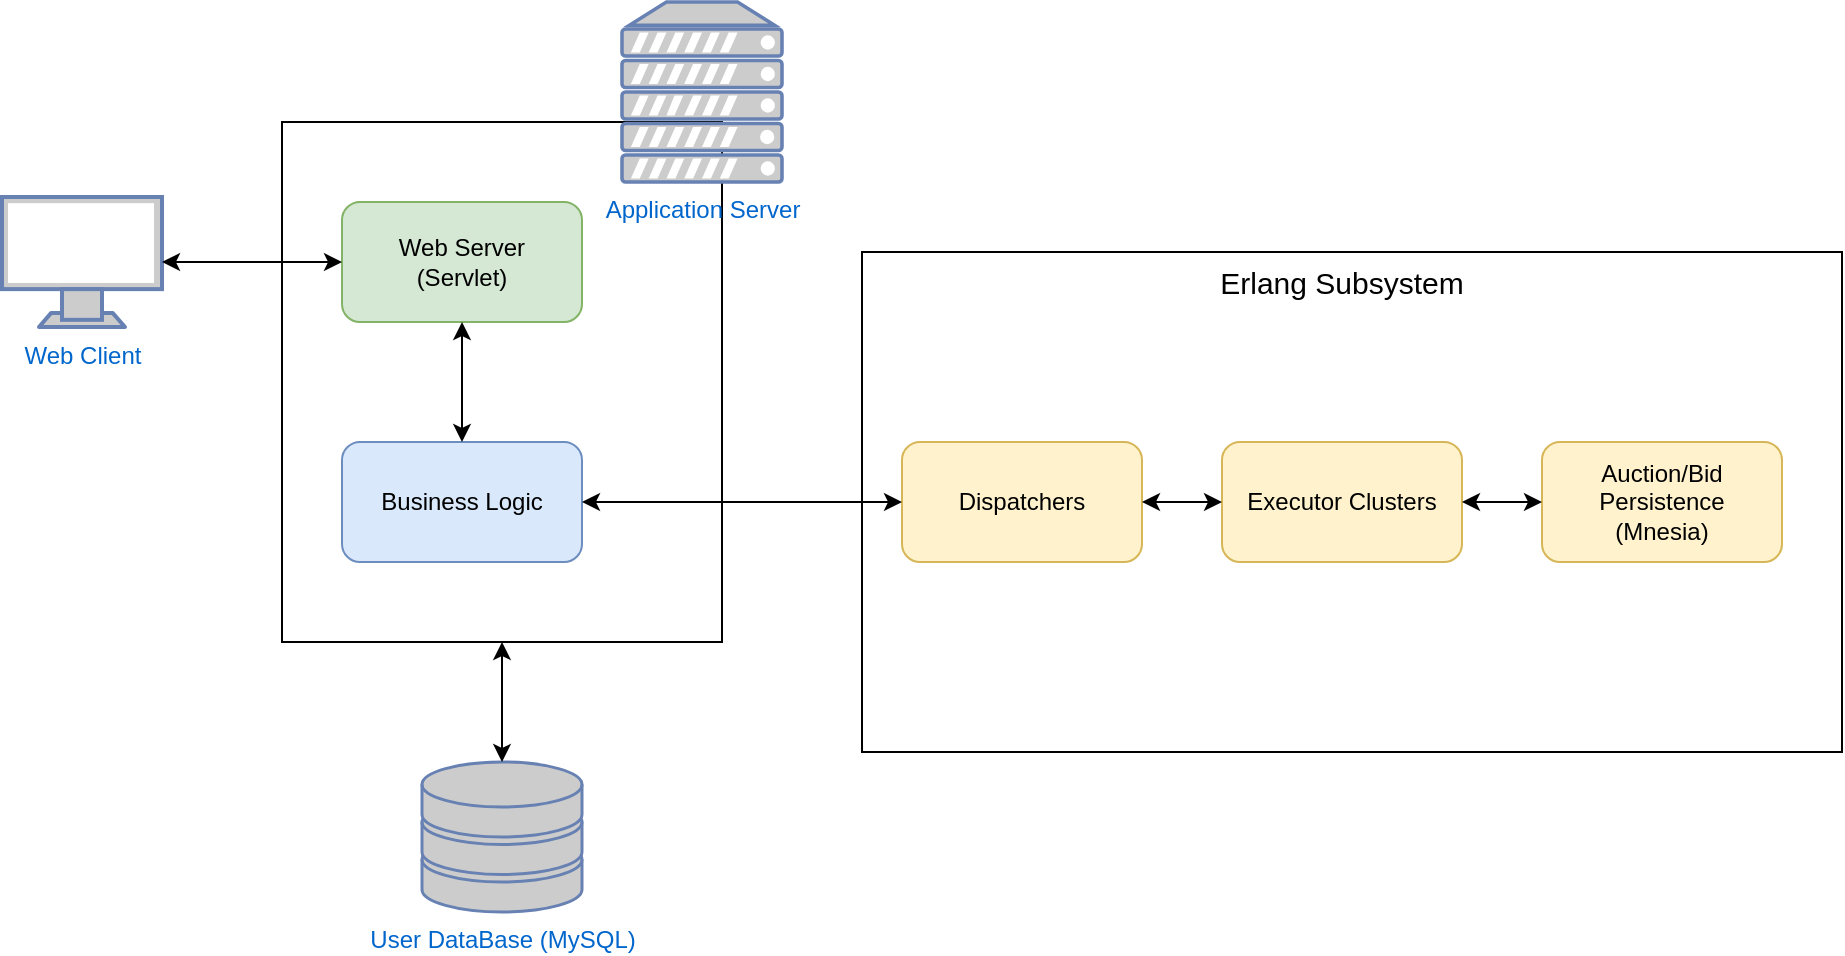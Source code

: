 <mxfile version="14.7.2" type="device"><diagram id="Azj0DNQQ3ci7lGBdTMM9" name="Page-1"><mxGraphModel dx="1242" dy="683" grid="1" gridSize="10" guides="1" tooltips="1" connect="1" arrows="1" fold="1" page="1" pageScale="1" pageWidth="827" pageHeight="1169" math="0" shadow="0"><root><mxCell id="0"/><mxCell id="1" parent="0"/><mxCell id="Q6we_3eNYgoad6Vi5qzY-12" value="" style="rounded=0;whiteSpace=wrap;html=1;verticalAlign=bottom;" parent="1" vertex="1"><mxGeometry x="500" y="275" width="490" height="250" as="geometry"/></mxCell><mxCell id="dzRQdClnOPV33XQ9LrLo-14" value="" style="rounded=0;whiteSpace=wrap;html=1;" parent="1" vertex="1"><mxGeometry x="210" y="210" width="220" height="260" as="geometry"/></mxCell><mxCell id="dzRQdClnOPV33XQ9LrLo-1" value="Application Server" style="fontColor=#0066CC;verticalAlign=top;verticalLabelPosition=bottom;labelPosition=center;align=center;html=1;outlineConnect=0;fillColor=#CCCCCC;strokeColor=#6881B3;gradientColor=none;gradientDirection=north;strokeWidth=2;shape=mxgraph.networks.server;" parent="1" vertex="1"><mxGeometry x="380" y="150" width="80" height="90" as="geometry"/></mxCell><mxCell id="dzRQdClnOPV33XQ9LrLo-2" value="User DataBase (MySQL)" style="fontColor=#0066CC;verticalAlign=top;verticalLabelPosition=bottom;labelPosition=center;align=center;html=1;outlineConnect=0;fillColor=#CCCCCC;strokeColor=#6881B3;gradientColor=none;gradientDirection=north;strokeWidth=2;shape=mxgraph.networks.storage;" parent="1" vertex="1"><mxGeometry x="280" y="530" width="80" height="75" as="geometry"/></mxCell><mxCell id="dzRQdClnOPV33XQ9LrLo-5" value="Dispatchers" style="rounded=1;whiteSpace=wrap;html=1;fillColor=#fff2cc;strokeColor=#d6b656;" parent="1" vertex="1"><mxGeometry x="520" y="370" width="120" height="60" as="geometry"/></mxCell><mxCell id="dzRQdClnOPV33XQ9LrLo-6" value="Executor Clusters" style="rounded=1;whiteSpace=wrap;html=1;fillColor=#fff2cc;strokeColor=#d6b656;" parent="1" vertex="1"><mxGeometry x="680" y="370" width="120" height="60" as="geometry"/></mxCell><mxCell id="dzRQdClnOPV33XQ9LrLo-9" value="" style="endArrow=classic;startArrow=classic;html=1;exitX=1;exitY=0.5;exitDx=0;exitDy=0;entryX=0;entryY=0.5;entryDx=0;entryDy=0;" parent="1" source="dzRQdClnOPV33XQ9LrLo-5" target="dzRQdClnOPV33XQ9LrLo-6" edge="1"><mxGeometry width="50" height="50" relative="1" as="geometry"><mxPoint x="760" y="395" as="sourcePoint"/><mxPoint x="810" y="345" as="targetPoint"/></mxGeometry></mxCell><mxCell id="dzRQdClnOPV33XQ9LrLo-15" value="Web Client" style="fontColor=#0066CC;verticalAlign=top;verticalLabelPosition=bottom;labelPosition=center;align=center;html=1;outlineConnect=0;fillColor=#CCCCCC;strokeColor=#6881B3;gradientColor=none;gradientDirection=north;strokeWidth=2;shape=mxgraph.networks.monitor;" parent="1" vertex="1"><mxGeometry x="70" y="247.5" width="80" height="65" as="geometry"/></mxCell><mxCell id="dzRQdClnOPV33XQ9LrLo-16" value="Web Server&lt;br&gt;(Servlet)" style="rounded=1;whiteSpace=wrap;html=1;fillColor=#d5e8d4;strokeColor=#82b366;" parent="1" vertex="1"><mxGeometry x="240" y="250" width="120" height="60" as="geometry"/></mxCell><mxCell id="dzRQdClnOPV33XQ9LrLo-17" value="Business Logic" style="rounded=1;whiteSpace=wrap;html=1;fillColor=#dae8fc;strokeColor=#6c8ebf;" parent="1" vertex="1"><mxGeometry x="240" y="370" width="120" height="60" as="geometry"/></mxCell><mxCell id="dzRQdClnOPV33XQ9LrLo-18" value="" style="endArrow=classic;startArrow=classic;html=1;exitX=1;exitY=0.5;exitDx=0;exitDy=0;exitPerimeter=0;entryX=0;entryY=0.5;entryDx=0;entryDy=0;" parent="1" source="dzRQdClnOPV33XQ9LrLo-15" target="dzRQdClnOPV33XQ9LrLo-16" edge="1"><mxGeometry width="50" height="50" relative="1" as="geometry"><mxPoint x="50" y="300" as="sourcePoint"/><mxPoint x="100" y="250" as="targetPoint"/></mxGeometry></mxCell><mxCell id="dzRQdClnOPV33XQ9LrLo-19" value="" style="endArrow=classic;startArrow=classic;html=1;exitX=0.5;exitY=0;exitDx=0;exitDy=0;entryX=0.5;entryY=1;entryDx=0;entryDy=0;" parent="1" source="dzRQdClnOPV33XQ9LrLo-17" target="dzRQdClnOPV33XQ9LrLo-16" edge="1"><mxGeometry width="50" height="50" relative="1" as="geometry"><mxPoint x="200" y="350" as="sourcePoint"/><mxPoint x="250" y="300" as="targetPoint"/></mxGeometry></mxCell><mxCell id="Q6we_3eNYgoad6Vi5qzY-2" value="" style="endArrow=classic;startArrow=classic;html=1;exitX=1;exitY=0.5;exitDx=0;exitDy=0;entryX=0;entryY=0.5;entryDx=0;entryDy=0;" parent="1" source="dzRQdClnOPV33XQ9LrLo-17" target="dzRQdClnOPV33XQ9LrLo-5" edge="1"><mxGeometry width="50" height="50" relative="1" as="geometry"><mxPoint x="400" y="410" as="sourcePoint"/><mxPoint x="530" y="410" as="targetPoint"/></mxGeometry></mxCell><mxCell id="Q6we_3eNYgoad6Vi5qzY-6" value="" style="endArrow=classic;startArrow=classic;html=1;exitX=0.5;exitY=0;exitDx=0;exitDy=0;entryX=0.5;entryY=1;entryDx=0;entryDy=0;exitPerimeter=0;" parent="1" source="dzRQdClnOPV33XQ9LrLo-2" target="dzRQdClnOPV33XQ9LrLo-14" edge="1"><mxGeometry width="50" height="50" relative="1" as="geometry"><mxPoint x="370" y="610" as="sourcePoint"/><mxPoint x="570" y="610" as="targetPoint"/></mxGeometry></mxCell><mxCell id="Q6we_3eNYgoad6Vi5qzY-8" value="Auction/Bid&lt;br&gt;Persistence&lt;br&gt;(Mnesia)" style="rounded=1;whiteSpace=wrap;html=1;fillColor=#fff2cc;strokeColor=#d6b656;" parent="1" vertex="1"><mxGeometry x="840" y="370" width="120" height="60" as="geometry"/></mxCell><mxCell id="Q6we_3eNYgoad6Vi5qzY-9" value="" style="endArrow=classic;startArrow=classic;html=1;exitX=1;exitY=0.5;exitDx=0;exitDy=0;entryX=0;entryY=0.5;entryDx=0;entryDy=0;" parent="1" source="dzRQdClnOPV33XQ9LrLo-6" target="Q6we_3eNYgoad6Vi5qzY-8" edge="1"><mxGeometry width="50" height="50" relative="1" as="geometry"><mxPoint x="920" y="400" as="sourcePoint"/><mxPoint x="1050" y="345" as="targetPoint"/></mxGeometry></mxCell><mxCell id="Q6we_3eNYgoad6Vi5qzY-13" value="&lt;font style=&quot;font-size: 15px&quot;&gt;Erlang Subsystem&lt;/font&gt;" style="text;html=1;strokeColor=none;fillColor=none;align=center;verticalAlign=middle;whiteSpace=wrap;rounded=0;" parent="1" vertex="1"><mxGeometry x="675" y="280" width="130" height="20" as="geometry"/></mxCell></root></mxGraphModel></diagram></mxfile>